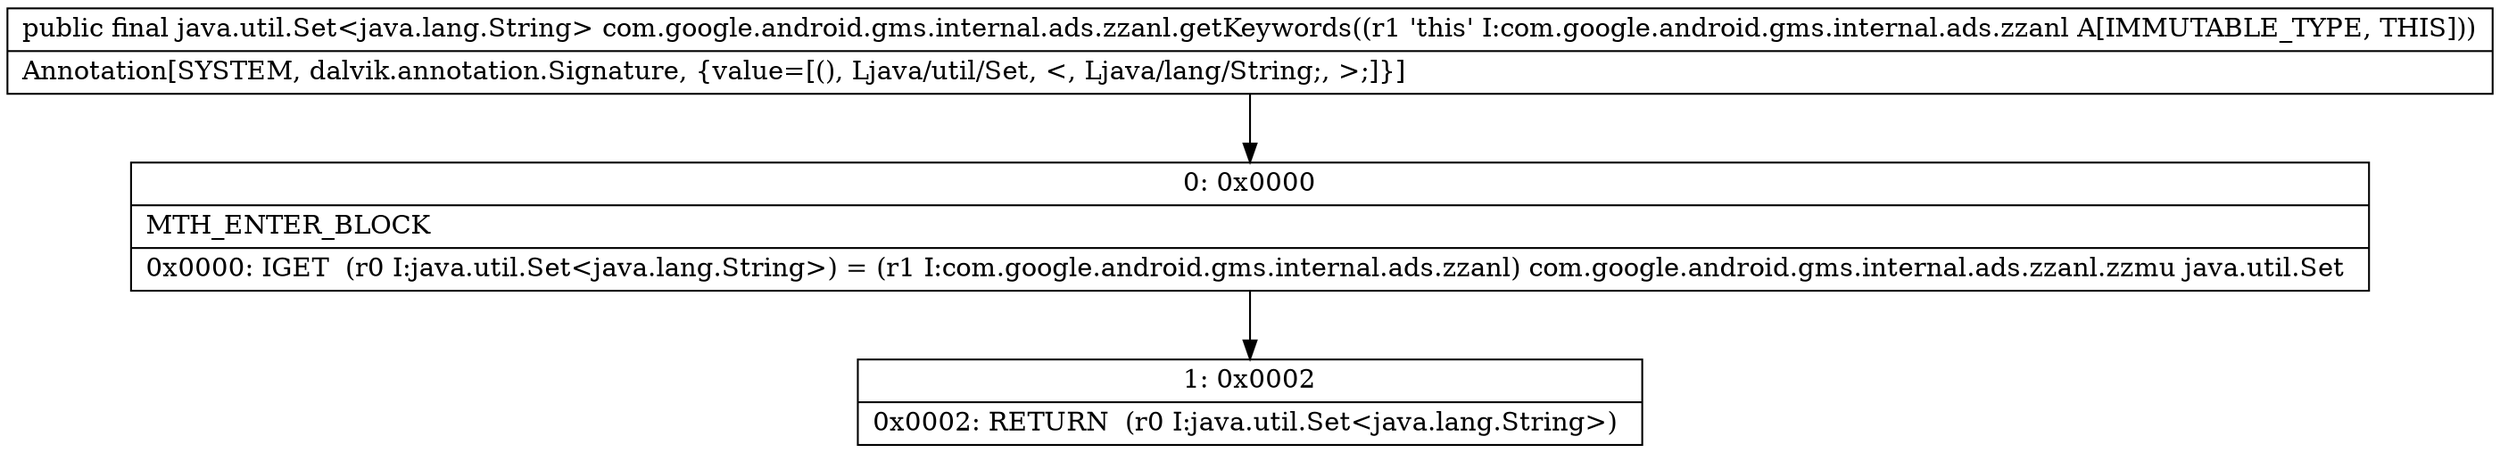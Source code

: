 digraph "CFG forcom.google.android.gms.internal.ads.zzanl.getKeywords()Ljava\/util\/Set;" {
Node_0 [shape=record,label="{0\:\ 0x0000|MTH_ENTER_BLOCK\l|0x0000: IGET  (r0 I:java.util.Set\<java.lang.String\>) = (r1 I:com.google.android.gms.internal.ads.zzanl) com.google.android.gms.internal.ads.zzanl.zzmu java.util.Set \l}"];
Node_1 [shape=record,label="{1\:\ 0x0002|0x0002: RETURN  (r0 I:java.util.Set\<java.lang.String\>) \l}"];
MethodNode[shape=record,label="{public final java.util.Set\<java.lang.String\> com.google.android.gms.internal.ads.zzanl.getKeywords((r1 'this' I:com.google.android.gms.internal.ads.zzanl A[IMMUTABLE_TYPE, THIS]))  | Annotation[SYSTEM, dalvik.annotation.Signature, \{value=[(), Ljava\/util\/Set, \<, Ljava\/lang\/String;, \>;]\}]\l}"];
MethodNode -> Node_0;
Node_0 -> Node_1;
}

